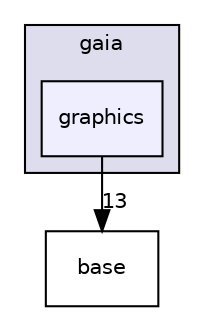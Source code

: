 digraph G {
  compound=true
  node [ fontsize="10", fontname="Helvetica"];
  edge [ labelfontsize="10", labelfontname="Helvetica"];
  subgraph clusterdir_1456e22c17612b474594c42fce5c0653 {
    graph [ bgcolor="#ddddee", pencolor="black", label="gaia" fontname="Helvetica", fontsize="10", URL="dir_1456e22c17612b474594c42fce5c0653.html"]
  dir_0c8506a6a405175c36c5e275daf2614d [shape=box, label="graphics", style="filled", fillcolor="#eeeeff", pencolor="black", URL="dir_0c8506a6a405175c36c5e275daf2614d.html"];
  }
  dir_96bebcbd622f6ba3e4502d519ed457a0 [shape=box label="base" URL="dir_96bebcbd622f6ba3e4502d519ed457a0.html"];
  dir_0c8506a6a405175c36c5e275daf2614d->dir_96bebcbd622f6ba3e4502d519ed457a0 [headlabel="13", labeldistance=1.5 headhref="dir_000036_000005.html"];
}
